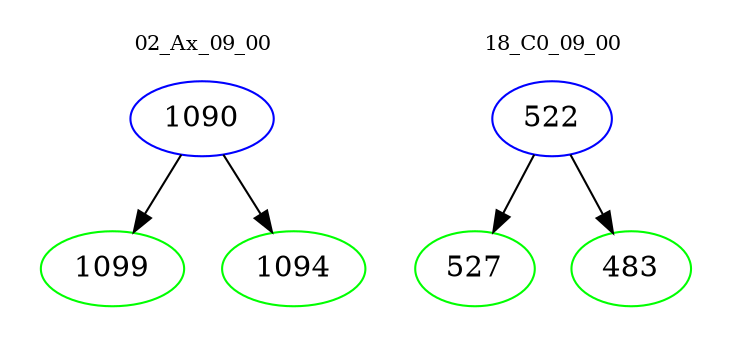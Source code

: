 digraph{
subgraph cluster_0 {
color = white
label = "02_Ax_09_00";
fontsize=10;
T0_1090 [label="1090", color="blue"]
T0_1090 -> T0_1099 [color="black"]
T0_1099 [label="1099", color="green"]
T0_1090 -> T0_1094 [color="black"]
T0_1094 [label="1094", color="green"]
}
subgraph cluster_1 {
color = white
label = "18_C0_09_00";
fontsize=10;
T1_522 [label="522", color="blue"]
T1_522 -> T1_527 [color="black"]
T1_527 [label="527", color="green"]
T1_522 -> T1_483 [color="black"]
T1_483 [label="483", color="green"]
}
}
